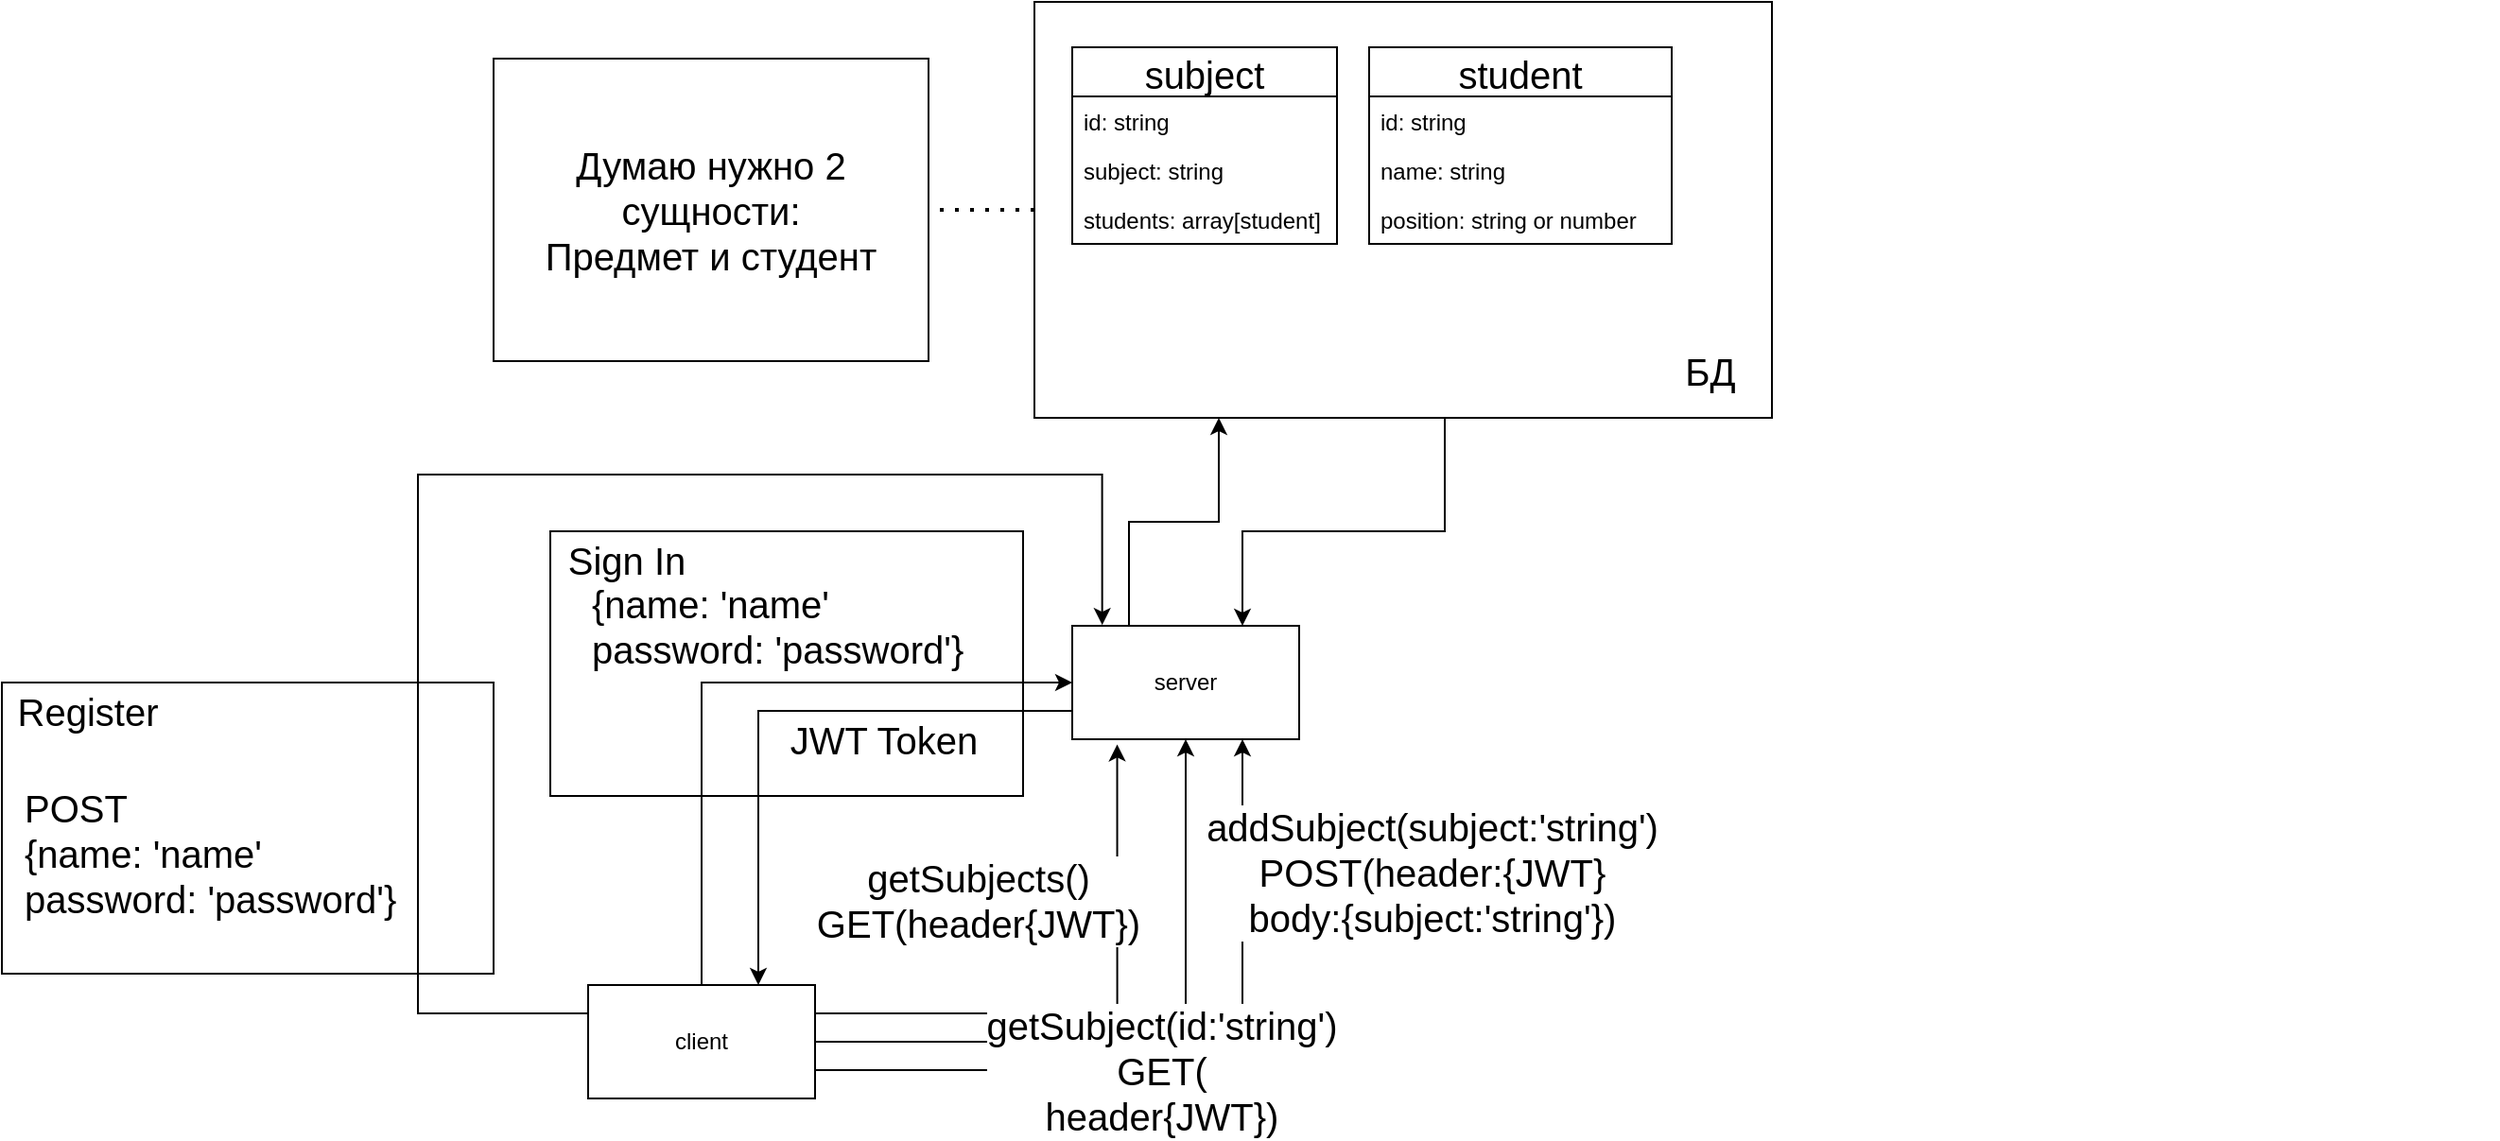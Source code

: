 <mxfile version="14.7.3" type="device"><diagram id="R2uiOKYb_hLo97HZzMBn" name="Page-1"><mxGraphModel dx="1007" dy="790" grid="1" gridSize="10" guides="1" tooltips="1" connect="1" arrows="1" fold="1" page="1" pageScale="1" pageWidth="291" pageHeight="413" math="0" shadow="0"><root><mxCell id="0"/><mxCell id="1" parent="0"/><mxCell id="186T-NkgZ-J7DQ1ms3lj-18" value="" style="rounded=0;whiteSpace=wrap;html=1;fontSize=20;" vertex="1" parent="1"><mxGeometry x="-250" y="90" width="260" height="154" as="geometry"/></mxCell><mxCell id="186T-NkgZ-J7DQ1ms3lj-11" value="" style="rounded=0;whiteSpace=wrap;html=1;fontSize=20;" vertex="1" parent="1"><mxGeometry x="40" y="10" width="250" height="140" as="geometry"/></mxCell><mxCell id="186T-NkgZ-J7DQ1ms3lj-3" style="edgeStyle=orthogonalEdgeStyle;rounded=0;orthogonalLoop=1;jettySize=auto;html=1;exitX=0.5;exitY=0;exitDx=0;exitDy=0;entryX=0;entryY=0.5;entryDx=0;entryDy=0;" edge="1" parent="1" source="186T-NkgZ-J7DQ1ms3lj-1" target="186T-NkgZ-J7DQ1ms3lj-2"><mxGeometry relative="1" as="geometry"/></mxCell><mxCell id="186T-NkgZ-J7DQ1ms3lj-4" value="{name: 'name'&lt;br style=&quot;font-size: 20px&quot;&gt;password: 'password'}" style="edgeLabel;html=1;align=left;verticalAlign=middle;resizable=0;points=[];fontSize=20;" vertex="1" connectable="0" parent="186T-NkgZ-J7DQ1ms3lj-3"><mxGeometry y="-2" relative="1" as="geometry"><mxPoint x="-78" y="-32" as="offset"/></mxGeometry></mxCell><mxCell id="186T-NkgZ-J7DQ1ms3lj-54" style="edgeStyle=orthogonalEdgeStyle;rounded=0;orthogonalLoop=1;jettySize=auto;html=1;exitX=0;exitY=0.25;exitDx=0;exitDy=0;entryX=0.132;entryY=-0.007;entryDx=0;entryDy=0;entryPerimeter=0;fontSize=20;" edge="1" parent="1" source="186T-NkgZ-J7DQ1ms3lj-1" target="186T-NkgZ-J7DQ1ms3lj-2"><mxGeometry relative="1" as="geometry"><Array as="points"><mxPoint x="-30" y="265"/><mxPoint x="-30" y="-20"/><mxPoint x="332" y="-20"/></Array></mxGeometry></mxCell><mxCell id="186T-NkgZ-J7DQ1ms3lj-57" style="edgeStyle=orthogonalEdgeStyle;rounded=0;orthogonalLoop=1;jettySize=auto;html=1;exitX=1;exitY=0.25;exitDx=0;exitDy=0;entryX=0.198;entryY=1.045;entryDx=0;entryDy=0;entryPerimeter=0;fontSize=20;" edge="1" parent="1" source="186T-NkgZ-J7DQ1ms3lj-1" target="186T-NkgZ-J7DQ1ms3lj-2"><mxGeometry relative="1" as="geometry"/></mxCell><mxCell id="186T-NkgZ-J7DQ1ms3lj-58" style="edgeStyle=orthogonalEdgeStyle;rounded=0;orthogonalLoop=1;jettySize=auto;html=1;exitX=1;exitY=0.5;exitDx=0;exitDy=0;entryX=0.5;entryY=1;entryDx=0;entryDy=0;fontSize=20;" edge="1" parent="1" source="186T-NkgZ-J7DQ1ms3lj-1" target="186T-NkgZ-J7DQ1ms3lj-2"><mxGeometry relative="1" as="geometry"/></mxCell><mxCell id="186T-NkgZ-J7DQ1ms3lj-59" style="edgeStyle=orthogonalEdgeStyle;rounded=0;orthogonalLoop=1;jettySize=auto;html=1;exitX=1;exitY=0.75;exitDx=0;exitDy=0;entryX=0.75;entryY=1;entryDx=0;entryDy=0;fontSize=20;" edge="1" parent="1" source="186T-NkgZ-J7DQ1ms3lj-1" target="186T-NkgZ-J7DQ1ms3lj-2"><mxGeometry relative="1" as="geometry"/></mxCell><mxCell id="186T-NkgZ-J7DQ1ms3lj-1" value="client" style="rounded=0;whiteSpace=wrap;html=1;" vertex="1" parent="1"><mxGeometry x="60" y="250" width="120" height="60" as="geometry"/></mxCell><mxCell id="186T-NkgZ-J7DQ1ms3lj-9" style="edgeStyle=orthogonalEdgeStyle;rounded=0;orthogonalLoop=1;jettySize=auto;html=1;exitX=0;exitY=0.75;exitDx=0;exitDy=0;entryX=0.75;entryY=0;entryDx=0;entryDy=0;fontSize=20;" edge="1" parent="1" source="186T-NkgZ-J7DQ1ms3lj-2" target="186T-NkgZ-J7DQ1ms3lj-1"><mxGeometry relative="1" as="geometry"/></mxCell><mxCell id="186T-NkgZ-J7DQ1ms3lj-10" value="JWT Token" style="edgeLabel;html=1;align=center;verticalAlign=middle;resizable=0;points=[];fontSize=20;" vertex="1" connectable="0" parent="186T-NkgZ-J7DQ1ms3lj-9"><mxGeometry x="-0.358" y="-2" relative="1" as="geometry"><mxPoint y="17" as="offset"/></mxGeometry></mxCell><mxCell id="186T-NkgZ-J7DQ1ms3lj-40" style="edgeStyle=orthogonalEdgeStyle;rounded=0;orthogonalLoop=1;jettySize=auto;html=1;exitX=0.25;exitY=0;exitDx=0;exitDy=0;entryX=0.25;entryY=1;entryDx=0;entryDy=0;fontSize=20;" edge="1" parent="1" source="186T-NkgZ-J7DQ1ms3lj-2" target="186T-NkgZ-J7DQ1ms3lj-24"><mxGeometry relative="1" as="geometry"/></mxCell><mxCell id="186T-NkgZ-J7DQ1ms3lj-2" value="server" style="rounded=0;whiteSpace=wrap;html=1;" vertex="1" parent="1"><mxGeometry x="316" y="60" width="120" height="60" as="geometry"/></mxCell><mxCell id="186T-NkgZ-J7DQ1ms3lj-12" value="Sign In" style="text;html=1;align=center;verticalAlign=middle;resizable=0;points=[];autosize=1;strokeColor=none;fontSize=20;" vertex="1" parent="1"><mxGeometry x="40" y="10" width="80" height="30" as="geometry"/></mxCell><mxCell id="186T-NkgZ-J7DQ1ms3lj-15" value="POST&lt;br&gt;{name: 'name'&lt;br style=&quot;font-size: 20px&quot;&gt;password: 'password'}" style="edgeLabel;html=1;align=left;verticalAlign=middle;resizable=0;points=[];fontSize=20;" vertex="1" connectable="0" parent="1"><mxGeometry x="-239.997" y="180.0" as="geometry"/></mxCell><mxCell id="186T-NkgZ-J7DQ1ms3lj-19" value="Register" style="text;html=1;align=center;verticalAlign=middle;resizable=0;points=[];autosize=1;strokeColor=none;fontSize=20;" vertex="1" parent="1"><mxGeometry x="-250" y="90" width="90" height="30" as="geometry"/></mxCell><mxCell id="186T-NkgZ-J7DQ1ms3lj-45" style="edgeStyle=orthogonalEdgeStyle;rounded=0;orthogonalLoop=1;jettySize=auto;html=1;exitX=0.5;exitY=1;exitDx=0;exitDy=0;entryX=0.75;entryY=0;entryDx=0;entryDy=0;fontSize=20;" edge="1" parent="1" source="186T-NkgZ-J7DQ1ms3lj-24" target="186T-NkgZ-J7DQ1ms3lj-2"><mxGeometry relative="1" as="geometry"><Array as="points"><mxPoint x="513" y="-50"/><mxPoint x="513" y="10"/><mxPoint x="406" y="10"/></Array></mxGeometry></mxCell><mxCell id="186T-NkgZ-J7DQ1ms3lj-24" value="" style="rounded=0;whiteSpace=wrap;html=1;fontSize=20;" vertex="1" parent="1"><mxGeometry x="296" y="-270" width="390" height="220" as="geometry"/></mxCell><mxCell id="186T-NkgZ-J7DQ1ms3lj-25" value="subject" style="swimlane;fontStyle=0;childLayout=stackLayout;horizontal=1;startSize=26;fillColor=none;horizontalStack=0;resizeParent=1;resizeParentMax=0;resizeLast=0;collapsible=1;marginBottom=0;fontSize=20;" vertex="1" parent="1"><mxGeometry x="316" y="-246" width="140" height="104" as="geometry"/></mxCell><mxCell id="186T-NkgZ-J7DQ1ms3lj-26" value="id: string" style="text;strokeColor=none;fillColor=none;align=left;verticalAlign=top;spacingLeft=4;spacingRight=4;overflow=hidden;rotatable=0;points=[[0,0.5],[1,0.5]];portConstraint=eastwest;" vertex="1" parent="186T-NkgZ-J7DQ1ms3lj-25"><mxGeometry y="26" width="140" height="26" as="geometry"/></mxCell><mxCell id="186T-NkgZ-J7DQ1ms3lj-27" value="subject: string" style="text;strokeColor=none;fillColor=none;align=left;verticalAlign=top;spacingLeft=4;spacingRight=4;overflow=hidden;rotatable=0;points=[[0,0.5],[1,0.5]];portConstraint=eastwest;" vertex="1" parent="186T-NkgZ-J7DQ1ms3lj-25"><mxGeometry y="52" width="140" height="26" as="geometry"/></mxCell><mxCell id="186T-NkgZ-J7DQ1ms3lj-28" value="students: array[student]" style="text;strokeColor=none;fillColor=none;align=left;verticalAlign=top;spacingLeft=4;spacingRight=4;overflow=hidden;rotatable=0;points=[[0,0.5],[1,0.5]];portConstraint=eastwest;" vertex="1" parent="186T-NkgZ-J7DQ1ms3lj-25"><mxGeometry y="78" width="140" height="26" as="geometry"/></mxCell><mxCell id="186T-NkgZ-J7DQ1ms3lj-29" value="student" style="swimlane;fontStyle=0;childLayout=stackLayout;horizontal=1;startSize=26;fillColor=none;horizontalStack=0;resizeParent=1;resizeParentMax=0;resizeLast=0;collapsible=1;marginBottom=0;fontSize=20;" vertex="1" parent="1"><mxGeometry x="473" y="-246" width="160" height="104" as="geometry"/></mxCell><mxCell id="186T-NkgZ-J7DQ1ms3lj-30" value="id: string" style="text;strokeColor=none;fillColor=none;align=left;verticalAlign=top;spacingLeft=4;spacingRight=4;overflow=hidden;rotatable=0;points=[[0,0.5],[1,0.5]];portConstraint=eastwest;" vertex="1" parent="186T-NkgZ-J7DQ1ms3lj-29"><mxGeometry y="26" width="160" height="26" as="geometry"/></mxCell><mxCell id="186T-NkgZ-J7DQ1ms3lj-31" value="name: string" style="text;strokeColor=none;fillColor=none;align=left;verticalAlign=top;spacingLeft=4;spacingRight=4;overflow=hidden;rotatable=0;points=[[0,0.5],[1,0.5]];portConstraint=eastwest;" vertex="1" parent="186T-NkgZ-J7DQ1ms3lj-29"><mxGeometry y="52" width="160" height="26" as="geometry"/></mxCell><mxCell id="186T-NkgZ-J7DQ1ms3lj-32" value="position: string or number" style="text;strokeColor=none;fillColor=none;align=left;verticalAlign=top;spacingLeft=4;spacingRight=4;overflow=hidden;rotatable=0;points=[[0,0.5],[1,0.5]];portConstraint=eastwest;" vertex="1" parent="186T-NkgZ-J7DQ1ms3lj-29"><mxGeometry y="78" width="160" height="26" as="geometry"/></mxCell><mxCell id="186T-NkgZ-J7DQ1ms3lj-34" value="БД" style="text;html=1;align=center;verticalAlign=middle;resizable=0;points=[];autosize=1;strokeColor=none;fontSize=20;" vertex="1" parent="1"><mxGeometry x="633" y="-90" width="40" height="30" as="geometry"/></mxCell><mxCell id="186T-NkgZ-J7DQ1ms3lj-35" value="Думаю нужно 2 сущности:&lt;br&gt;Предмет и студент" style="rounded=0;whiteSpace=wrap;html=1;fontSize=20;" vertex="1" parent="1"><mxGeometry x="10" y="-240" width="230" height="160" as="geometry"/></mxCell><mxCell id="186T-NkgZ-J7DQ1ms3lj-36" value="" style="endArrow=none;dashed=1;html=1;dashPattern=1 3;strokeWidth=2;fontSize=20;entryX=1;entryY=0.5;entryDx=0;entryDy=0;exitX=0;exitY=0.5;exitDx=0;exitDy=0;" edge="1" parent="1" source="186T-NkgZ-J7DQ1ms3lj-24" target="186T-NkgZ-J7DQ1ms3lj-35"><mxGeometry width="50" height="50" relative="1" as="geometry"><mxPoint x="360" y="-100" as="sourcePoint"/><mxPoint x="410" y="-150" as="targetPoint"/></mxGeometry></mxCell><mxCell id="186T-NkgZ-J7DQ1ms3lj-50" value="addSubject(subject:'string')&lt;br&gt;POST(header:{JWT}&lt;br&gt;body:{subject:'string'})" style="edgeLabel;html=1;align=center;verticalAlign=middle;resizable=0;points=[];fontSize=20;" vertex="1" connectable="0" parent="1"><mxGeometry x="1069.996" as="geometry"><mxPoint x="-564" y="190" as="offset"/></mxGeometry></mxCell><mxCell id="186T-NkgZ-J7DQ1ms3lj-51" value="getSubjects()&lt;br&gt;GET(header{JWT})" style="edgeLabel;html=1;align=center;verticalAlign=middle;resizable=0;points=[];fontSize=20;" vertex="1" connectable="0" parent="1"><mxGeometry x="800.0" y="-109.997" as="geometry"><mxPoint x="-534" y="315" as="offset"/></mxGeometry></mxCell><mxCell id="186T-NkgZ-J7DQ1ms3lj-52" value="getSubject(id:'string')&lt;br&gt;GET(&lt;br&gt;header{JWT})" style="edgeLabel;html=1;align=center;verticalAlign=middle;resizable=0;points=[];fontSize=20;" vertex="1" connectable="0" parent="1"><mxGeometry x="360.0" y="229.997" as="geometry"><mxPoint x="3" y="65" as="offset"/></mxGeometry></mxCell></root></mxGraphModel></diagram></mxfile>